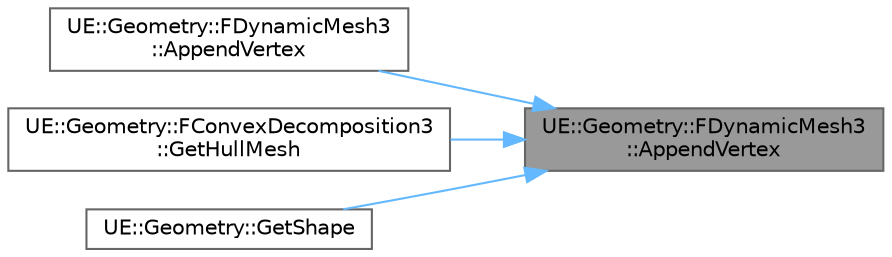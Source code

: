 digraph "UE::Geometry::FDynamicMesh3::AppendVertex"
{
 // INTERACTIVE_SVG=YES
 // LATEX_PDF_SIZE
  bgcolor="transparent";
  edge [fontname=Helvetica,fontsize=10,labelfontname=Helvetica,labelfontsize=10];
  node [fontname=Helvetica,fontsize=10,shape=box,height=0.2,width=0.4];
  rankdir="RL";
  Node1 [id="Node000001",label="UE::Geometry::FDynamicMesh3\l::AppendVertex",height=0.2,width=0.4,color="gray40", fillcolor="grey60", style="filled", fontcolor="black",tooltip="Append vertex at position and other fields, returns vid."];
  Node1 -> Node2 [id="edge1_Node000001_Node000002",dir="back",color="steelblue1",style="solid",tooltip=" "];
  Node2 [id="Node000002",label="UE::Geometry::FDynamicMesh3\l::AppendVertex",height=0.2,width=0.4,color="grey40", fillcolor="white", style="filled",URL="$d2/d27/classUE_1_1Geometry_1_1FDynamicMesh3.html#a1606d32c808d2071d79a32c39a70dd8b",tooltip="Append vertex at position, returns vid."];
  Node1 -> Node3 [id="edge2_Node000001_Node000003",dir="back",color="steelblue1",style="solid",tooltip=" "];
  Node3 [id="Node000003",label="UE::Geometry::FConvexDecomposition3\l::GetHullMesh",height=0.2,width=0.4,color="grey40", fillcolor="white", style="filled",URL="$d4/d83/classUE_1_1Geometry_1_1FConvexDecomposition3.html#a5045fedbc8abba847397702ab8d5bd66",tooltip=" "];
  Node1 -> Node4 [id="edge3_Node000001_Node000004",dir="back",color="steelblue1",style="solid",tooltip=" "];
  Node4 [id="Node000004",label="UE::Geometry::GetShape",height=0.2,width=0.4,color="grey40", fillcolor="white", style="filled",URL="$d9/d39/namespaceUE_1_1Geometry.html#a24331e7439cfbaa0e01dfbab03e54f37",tooltip="Convert FKConvexElem to FDynamicMesh3."];
}
